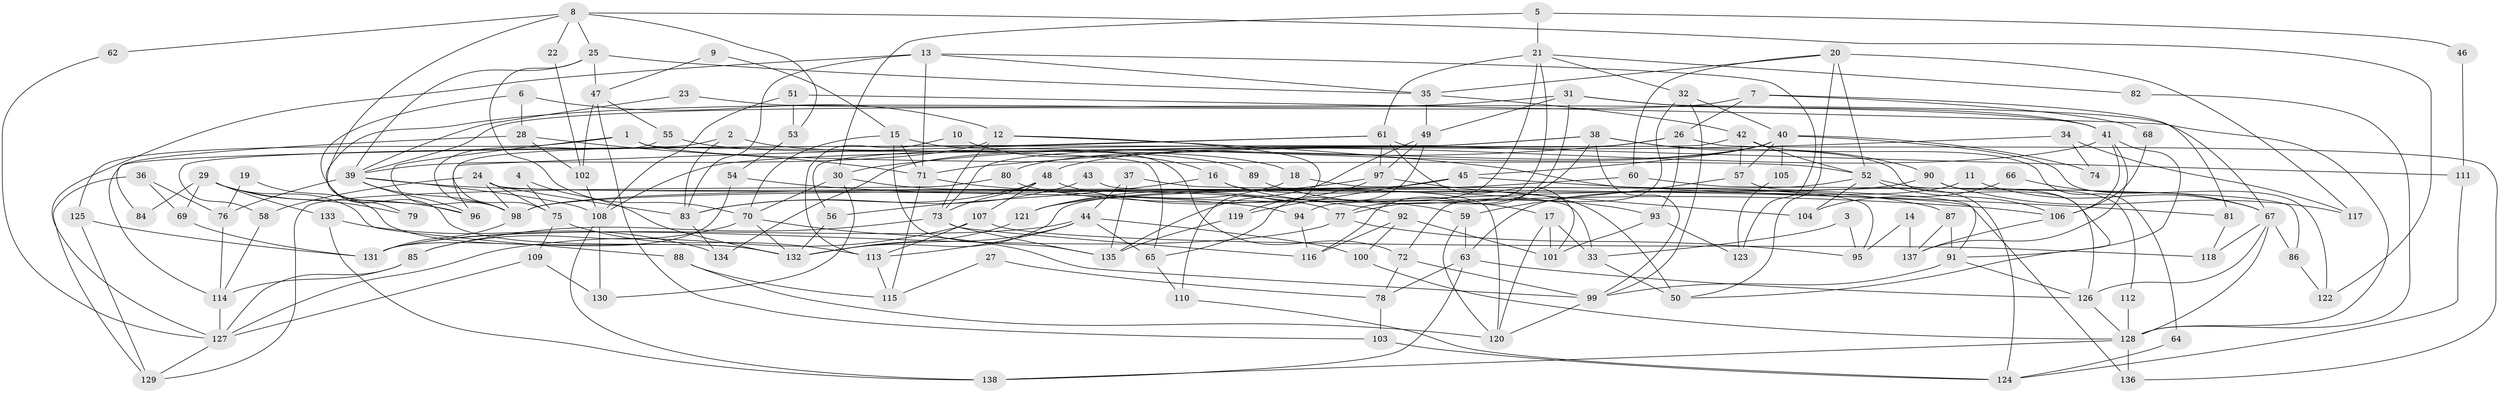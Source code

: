 // Generated by graph-tools (version 1.1) at 2025/50/03/09/25 04:50:01]
// undirected, 138 vertices, 276 edges
graph export_dot {
graph [start="1"]
  node [color=gray90,style=filled];
  1;
  2;
  3;
  4;
  5;
  6;
  7;
  8;
  9;
  10;
  11;
  12;
  13;
  14;
  15;
  16;
  17;
  18;
  19;
  20;
  21;
  22;
  23;
  24;
  25;
  26;
  27;
  28;
  29;
  30;
  31;
  32;
  33;
  34;
  35;
  36;
  37;
  38;
  39;
  40;
  41;
  42;
  43;
  44;
  45;
  46;
  47;
  48;
  49;
  50;
  51;
  52;
  53;
  54;
  55;
  56;
  57;
  58;
  59;
  60;
  61;
  62;
  63;
  64;
  65;
  66;
  67;
  68;
  69;
  70;
  71;
  72;
  73;
  74;
  75;
  76;
  77;
  78;
  79;
  80;
  81;
  82;
  83;
  84;
  85;
  86;
  87;
  88;
  89;
  90;
  91;
  92;
  93;
  94;
  95;
  96;
  97;
  98;
  99;
  100;
  101;
  102;
  103;
  104;
  105;
  106;
  107;
  108;
  109;
  110;
  111;
  112;
  113;
  114;
  115;
  116;
  117;
  118;
  119;
  120;
  121;
  122;
  123;
  124;
  125;
  126;
  127;
  128;
  129;
  130;
  131;
  132;
  133;
  134;
  135;
  136;
  137;
  138;
  1 -- 98;
  1 -- 52;
  1 -- 65;
  1 -- 125;
  2 -- 83;
  2 -- 18;
  2 -- 75;
  3 -- 95;
  3 -- 33;
  4 -- 132;
  4 -- 75;
  5 -- 30;
  5 -- 21;
  5 -- 46;
  6 -- 28;
  6 -- 12;
  6 -- 132;
  7 -- 39;
  7 -- 26;
  7 -- 68;
  7 -- 81;
  8 -- 96;
  8 -- 25;
  8 -- 22;
  8 -- 53;
  8 -- 62;
  8 -- 122;
  9 -- 47;
  9 -- 15;
  10 -- 113;
  10 -- 16;
  11 -- 63;
  11 -- 67;
  12 -- 39;
  12 -- 73;
  12 -- 95;
  12 -- 110;
  13 -- 83;
  13 -- 127;
  13 -- 35;
  13 -- 71;
  13 -- 123;
  14 -- 95;
  14 -- 137;
  15 -- 70;
  15 -- 135;
  15 -- 71;
  15 -- 72;
  16 -- 50;
  16 -- 17;
  16 -- 56;
  17 -- 120;
  17 -- 33;
  17 -- 101;
  18 -- 91;
  18 -- 121;
  19 -- 76;
  19 -- 132;
  20 -- 52;
  20 -- 35;
  20 -- 50;
  20 -- 60;
  20 -- 117;
  21 -- 32;
  21 -- 61;
  21 -- 77;
  21 -- 82;
  21 -- 94;
  22 -- 102;
  23 -- 39;
  23 -- 41;
  24 -- 58;
  24 -- 83;
  24 -- 33;
  24 -- 75;
  24 -- 98;
  25 -- 70;
  25 -- 35;
  25 -- 39;
  25 -- 47;
  26 -- 73;
  26 -- 30;
  26 -- 93;
  26 -- 136;
  27 -- 115;
  27 -- 78;
  28 -- 102;
  28 -- 71;
  28 -- 84;
  29 -- 69;
  29 -- 96;
  29 -- 79;
  29 -- 84;
  29 -- 88;
  29 -- 133;
  30 -- 70;
  30 -- 77;
  30 -- 130;
  31 -- 49;
  31 -- 67;
  31 -- 41;
  31 -- 79;
  31 -- 116;
  32 -- 72;
  32 -- 99;
  32 -- 40;
  33 -- 50;
  34 -- 71;
  34 -- 117;
  34 -- 74;
  35 -- 49;
  35 -- 42;
  36 -- 129;
  36 -- 76;
  36 -- 69;
  37 -- 136;
  37 -- 44;
  37 -- 135;
  38 -- 56;
  38 -- 108;
  38 -- 50;
  38 -- 77;
  38 -- 90;
  38 -- 99;
  39 -- 94;
  39 -- 76;
  39 -- 96;
  39 -- 98;
  39 -- 108;
  40 -- 80;
  40 -- 45;
  40 -- 57;
  40 -- 74;
  40 -- 105;
  40 -- 122;
  40 -- 134;
  41 -- 106;
  41 -- 48;
  41 -- 91;
  41 -- 137;
  42 -- 52;
  42 -- 57;
  42 -- 58;
  42 -- 64;
  43 -- 83;
  43 -- 120;
  44 -- 113;
  44 -- 131;
  44 -- 65;
  44 -- 100;
  44 -- 132;
  45 -- 98;
  45 -- 81;
  45 -- 119;
  46 -- 111;
  47 -- 103;
  47 -- 55;
  47 -- 102;
  48 -- 59;
  48 -- 73;
  48 -- 83;
  48 -- 107;
  49 -- 65;
  49 -- 97;
  49 -- 135;
  51 -- 53;
  51 -- 108;
  51 -- 128;
  52 -- 126;
  52 -- 132;
  52 -- 104;
  52 -- 106;
  53 -- 54;
  54 -- 92;
  54 -- 131;
  55 -- 98;
  55 -- 89;
  56 -- 132;
  57 -- 59;
  57 -- 124;
  58 -- 114;
  59 -- 63;
  59 -- 120;
  60 -- 86;
  60 -- 121;
  61 -- 114;
  61 -- 97;
  61 -- 96;
  61 -- 101;
  61 -- 111;
  62 -- 127;
  63 -- 126;
  63 -- 138;
  63 -- 78;
  64 -- 124;
  65 -- 110;
  66 -- 67;
  66 -- 104;
  67 -- 128;
  67 -- 126;
  67 -- 86;
  67 -- 118;
  68 -- 106;
  69 -- 131;
  70 -- 99;
  70 -- 132;
  70 -- 85;
  71 -- 106;
  71 -- 115;
  72 -- 99;
  72 -- 78;
  73 -- 135;
  73 -- 85;
  73 -- 116;
  75 -- 109;
  75 -- 113;
  76 -- 114;
  77 -- 95;
  77 -- 131;
  78 -- 103;
  80 -- 129;
  80 -- 87;
  81 -- 118;
  82 -- 128;
  83 -- 134;
  85 -- 114;
  85 -- 127;
  86 -- 122;
  87 -- 137;
  87 -- 91;
  88 -- 115;
  88 -- 120;
  89 -- 93;
  90 -- 98;
  90 -- 112;
  90 -- 117;
  91 -- 99;
  91 -- 126;
  92 -- 101;
  92 -- 116;
  92 -- 100;
  93 -- 101;
  93 -- 123;
  94 -- 116;
  97 -- 121;
  97 -- 119;
  97 -- 104;
  98 -- 131;
  99 -- 120;
  100 -- 128;
  102 -- 108;
  103 -- 124;
  105 -- 123;
  106 -- 137;
  107 -- 118;
  107 -- 113;
  107 -- 127;
  108 -- 130;
  108 -- 138;
  109 -- 127;
  109 -- 130;
  110 -- 124;
  111 -- 124;
  112 -- 128;
  113 -- 115;
  114 -- 127;
  119 -- 135;
  121 -- 132;
  125 -- 131;
  125 -- 129;
  126 -- 128;
  127 -- 129;
  128 -- 136;
  128 -- 138;
  133 -- 138;
  133 -- 134;
}
